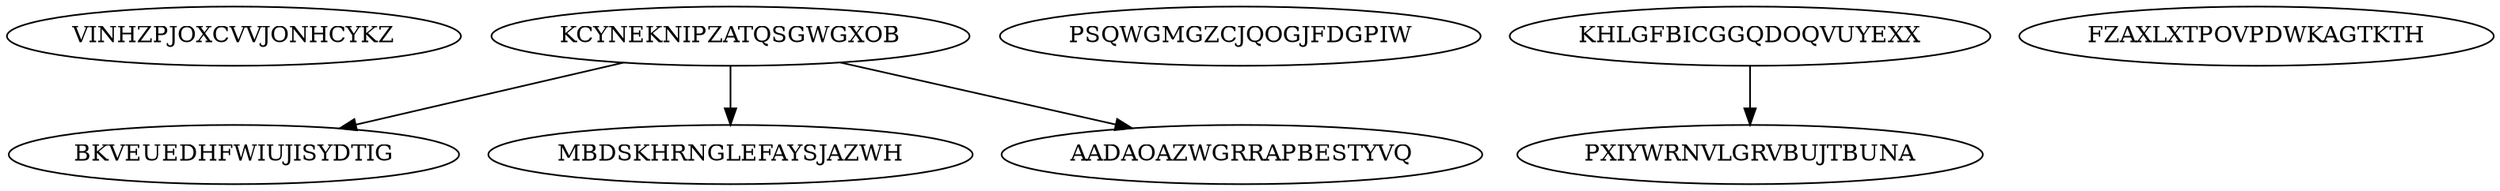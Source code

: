 digraph "N9M4" {
	VINHZPJOXCVVJONHCYKZ			[Weight=12, Start=0, Processor=1];
	KCYNEKNIPZATQSGWGXOB			[Weight=16, Start=0, Processor=2];
	BKVEUEDHFWIUJISYDTIG			[Weight=10, Start=27, Processor=1];
	PSQWGMGZCJQOGJFDGPIW			[Weight=14, Start=0, Processor=3];
	MBDSKHRNGLEFAYSJAZWH			[Weight=17, Start=16, Processor=2];
	KHLGFBICGGQDOQVUYEXX			[Weight=15, Start=14, Processor=3];
	PXIYWRNVLGRVBUJTBUNA			[Weight=10, Start=29, Processor=3];
	AADAOAZWGRRAPBESTYVQ			[Weight=17, Start=26, Processor=4];
	FZAXLXTPOVPDWKAGTKTH			[Weight=20, Start=0, Processor=4];
	KCYNEKNIPZATQSGWGXOB -> BKVEUEDHFWIUJISYDTIG		[Weight=11];
	KHLGFBICGGQDOQVUYEXX -> PXIYWRNVLGRVBUJTBUNA		[Weight=20];
	KCYNEKNIPZATQSGWGXOB -> AADAOAZWGRRAPBESTYVQ		[Weight=10];
	KCYNEKNIPZATQSGWGXOB -> MBDSKHRNGLEFAYSJAZWH		[Weight=16];
}
